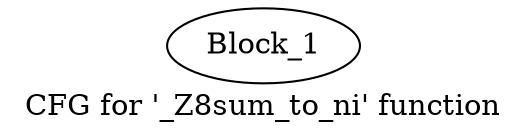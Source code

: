 digraph "CFG for '_Z8sum_to_ni' function" {
	label="CFG for '_Z8sum_to_ni' function";

	block_1 [label="Block_1"];
}
